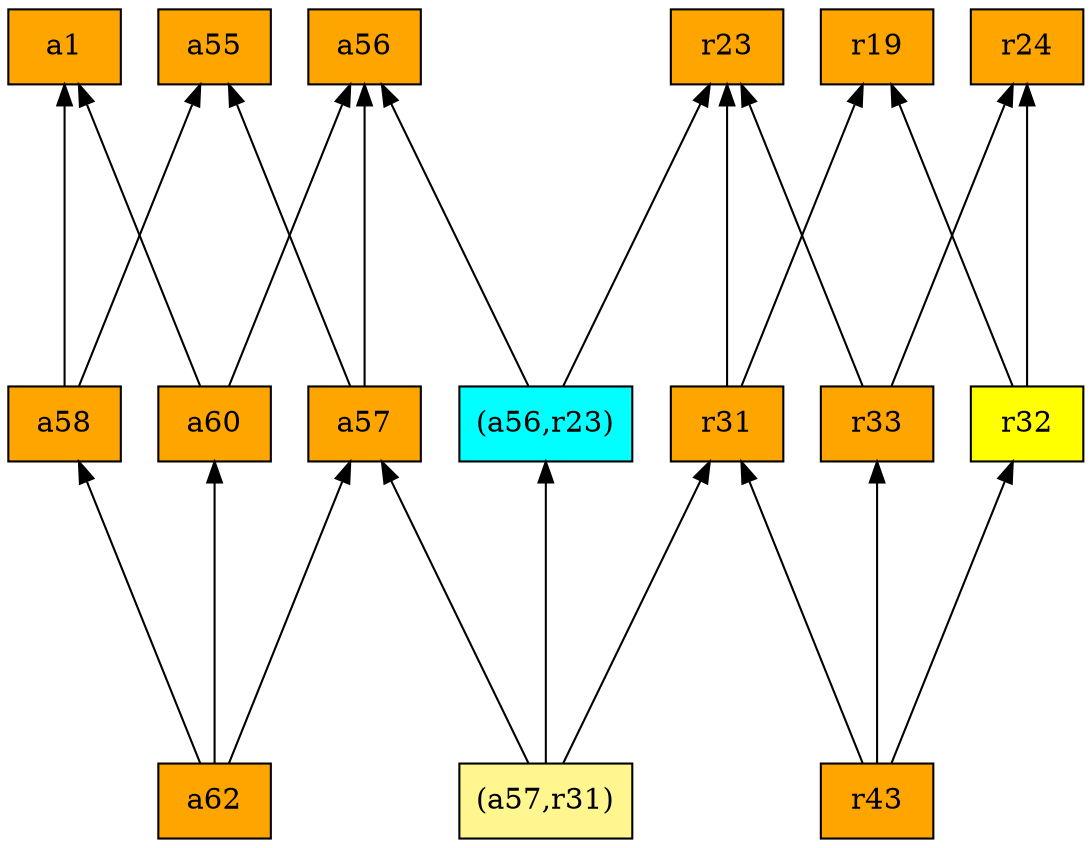 digraph G {
rankdir=BT;ranksep="2.0";
"a1" [shape=record,fillcolor=orange,style=filled,label="{a1}"];
"(a56,r23)" [shape=record,fillcolor=cyan,style=filled,label="{(a56,r23)}"];
"a58" [shape=record,fillcolor=orange,style=filled,label="{a58}"];
"a60" [shape=record,fillcolor=orange,style=filled,label="{a60}"];
"a56" [shape=record,fillcolor=orange,style=filled,label="{a56}"];
"a57" [shape=record,fillcolor=orange,style=filled,label="{a57}"];
"r24" [shape=record,fillcolor=orange,style=filled,label="{r24}"];
"r19" [shape=record,fillcolor=orange,style=filled,label="{r19}"];
"a55" [shape=record,fillcolor=orange,style=filled,label="{a55}"];
"r23" [shape=record,fillcolor=orange,style=filled,label="{r23}"];
"r31" [shape=record,fillcolor=orange,style=filled,label="{r31}"];
"r33" [shape=record,fillcolor=orange,style=filled,label="{r33}"];
"r43" [shape=record,fillcolor=orange,style=filled,label="{r43}"];
"a62" [shape=record,fillcolor=orange,style=filled,label="{a62}"];
"r32" [shape=record,fillcolor=yellow,style=filled,label="{r32}"];
"(a57,r31)" [shape=record,fillcolor=khaki1,style=filled,label="{(a57,r31)}"];
"(a56,r23)" -> "a56"
"(a56,r23)" -> "r23"
"a58" -> "a1"
"a58" -> "a55"
"a60" -> "a1"
"a60" -> "a56"
"a57" -> "a56"
"a57" -> "a55"
"r31" -> "r19"
"r31" -> "r23"
"r33" -> "r24"
"r33" -> "r23"
"r43" -> "r33"
"r43" -> "r31"
"r43" -> "r32"
"a62" -> "a58"
"a62" -> "a60"
"a62" -> "a57"
"r32" -> "r24"
"r32" -> "r19"
"(a57,r31)" -> "r31"
"(a57,r31)" -> "(a56,r23)"
"(a57,r31)" -> "a57"
}